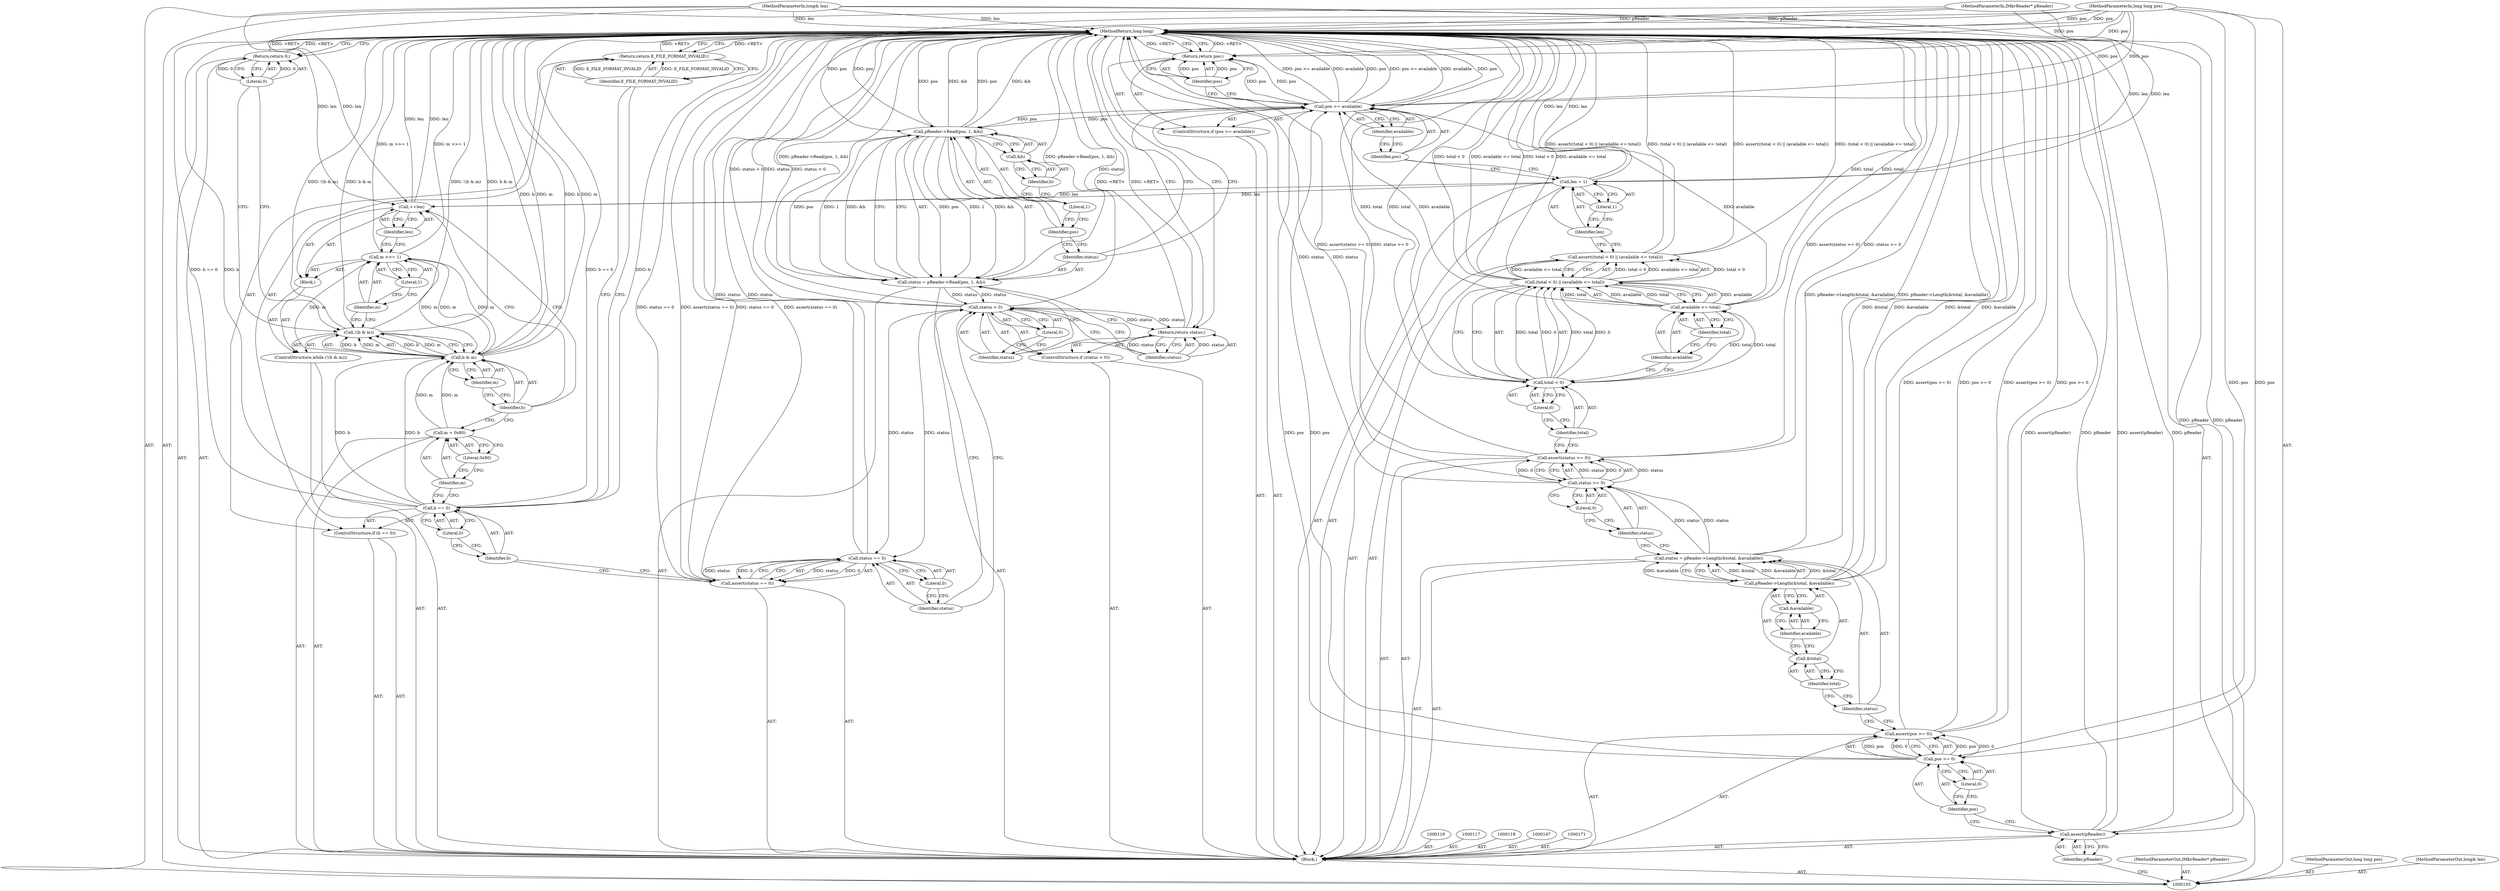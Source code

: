 digraph "1_Android_04839626ed859623901ebd3a5fd483982186b59d_139" {
"1000188" [label="(MethodReturn,long long)"];
"1000121" [label="(Call,pReader->Length(&total, &available))"];
"1000122" [label="(Call,&total)"];
"1000123" [label="(Identifier,total)"];
"1000124" [label="(Call,&available)"];
"1000125" [label="(Identifier,available)"];
"1000119" [label="(Call,status = pReader->Length(&total, &available))"];
"1000120" [label="(Identifier,status)"];
"1000127" [label="(Call,status >= 0)"];
"1000128" [label="(Identifier,status)"];
"1000129" [label="(Literal,0)"];
"1000126" [label="(Call,assert(status >= 0))"];
"1000131" [label="(Call,(total < 0) || (available <= total))"];
"1000132" [label="(Call,total < 0)"];
"1000133" [label="(Identifier,total)"];
"1000134" [label="(Literal,0)"];
"1000135" [label="(Call,available <= total)"];
"1000136" [label="(Identifier,available)"];
"1000130" [label="(Call,assert((total < 0) || (available <= total)))"];
"1000137" [label="(Identifier,total)"];
"1000140" [label="(Literal,1)"];
"1000138" [label="(Call,len = 1)"];
"1000139" [label="(Identifier,len)"];
"1000144" [label="(Identifier,available)"];
"1000141" [label="(ControlStructure,if (pos >= available))"];
"1000142" [label="(Call,pos >= available)"];
"1000143" [label="(Identifier,pos)"];
"1000146" [label="(Identifier,pos)"];
"1000145" [label="(Return,return pos;)"];
"1000106" [label="(MethodParameterIn,IMkvReader* pReader)"];
"1000264" [label="(MethodParameterOut,IMkvReader* pReader)"];
"1000150" [label="(Call,pReader->Read(pos, 1, &b))"];
"1000151" [label="(Identifier,pos)"];
"1000152" [label="(Literal,1)"];
"1000153" [label="(Call,&b)"];
"1000154" [label="(Identifier,b)"];
"1000148" [label="(Call,status = pReader->Read(pos, 1, &b))"];
"1000149" [label="(Identifier,status)"];
"1000158" [label="(Literal,0)"];
"1000155" [label="(ControlStructure,if (status < 0))"];
"1000156" [label="(Call,status < 0)"];
"1000157" [label="(Identifier,status)"];
"1000160" [label="(Identifier,status)"];
"1000159" [label="(Return,return status;)"];
"1000162" [label="(Call,status == 0)"];
"1000163" [label="(Identifier,status)"];
"1000164" [label="(Literal,0)"];
"1000161" [label="(Call,assert(status == 0))"];
"1000107" [label="(MethodParameterIn,long long pos)"];
"1000265" [label="(MethodParameterOut,long long pos)"];
"1000168" [label="(Literal,0)"];
"1000165" [label="(ControlStructure,if (b == 0))"];
"1000166" [label="(Call,b == 0)"];
"1000167" [label="(Identifier,b)"];
"1000170" [label="(Identifier,E_FILE_FORMAT_INVALID)"];
"1000169" [label="(Return,return E_FILE_FORMAT_INVALID;)"];
"1000172" [label="(Call,m = 0x80)"];
"1000173" [label="(Identifier,m)"];
"1000174" [label="(Literal,0x80)"];
"1000176" [label="(Call,!(b & m))"];
"1000177" [label="(Call,b & m)"];
"1000178" [label="(Identifier,b)"];
"1000179" [label="(Identifier,m)"];
"1000175" [label="(ControlStructure,while (!(b & m)))"];
"1000180" [label="(Block,)"];
"1000183" [label="(Literal,1)"];
"1000181" [label="(Call,m >>= 1)"];
"1000182" [label="(Identifier,m)"];
"1000185" [label="(Identifier,len)"];
"1000184" [label="(Call,++len)"];
"1000108" [label="(MethodParameterIn,long& len)"];
"1000266" [label="(MethodParameterOut,long& len)"];
"1000187" [label="(Literal,0)"];
"1000186" [label="(Return,return 0;)"];
"1000109" [label="(Block,)"];
"1000111" [label="(Identifier,pReader)"];
"1000110" [label="(Call,assert(pReader))"];
"1000113" [label="(Call,pos >= 0)"];
"1000114" [label="(Identifier,pos)"];
"1000115" [label="(Literal,0)"];
"1000112" [label="(Call,assert(pos >= 0))"];
"1000188" -> "1000105"  [label="AST: "];
"1000188" -> "1000145"  [label="CFG: "];
"1000188" -> "1000159"  [label="CFG: "];
"1000188" -> "1000169"  [label="CFG: "];
"1000188" -> "1000186"  [label="CFG: "];
"1000145" -> "1000188"  [label="DDG: <RET>"];
"1000177" -> "1000188"  [label="DDG: b"];
"1000177" -> "1000188"  [label="DDG: m"];
"1000108" -> "1000188"  [label="DDG: len"];
"1000184" -> "1000188"  [label="DDG: len"];
"1000156" -> "1000188"  [label="DDG: status"];
"1000156" -> "1000188"  [label="DDG: status < 0"];
"1000181" -> "1000188"  [label="DDG: m >>= 1"];
"1000119" -> "1000188"  [label="DDG: pReader->Length(&total, &available)"];
"1000130" -> "1000188"  [label="DDG: assert((total < 0) || (available <= total))"];
"1000130" -> "1000188"  [label="DDG: (total < 0) || (available <= total)"];
"1000126" -> "1000188"  [label="DDG: assert(status >= 0)"];
"1000126" -> "1000188"  [label="DDG: status >= 0"];
"1000142" -> "1000188"  [label="DDG: pos >= available"];
"1000142" -> "1000188"  [label="DDG: available"];
"1000142" -> "1000188"  [label="DDG: pos"];
"1000107" -> "1000188"  [label="DDG: pos"];
"1000150" -> "1000188"  [label="DDG: pos"];
"1000150" -> "1000188"  [label="DDG: &b"];
"1000131" -> "1000188"  [label="DDG: total < 0"];
"1000131" -> "1000188"  [label="DDG: available <= total"];
"1000138" -> "1000188"  [label="DDG: len"];
"1000166" -> "1000188"  [label="DDG: b == 0"];
"1000166" -> "1000188"  [label="DDG: b"];
"1000176" -> "1000188"  [label="DDG: !(b & m)"];
"1000176" -> "1000188"  [label="DDG: b & m"];
"1000132" -> "1000188"  [label="DDG: total"];
"1000112" -> "1000188"  [label="DDG: assert(pos >= 0)"];
"1000112" -> "1000188"  [label="DDG: pos >= 0"];
"1000110" -> "1000188"  [label="DDG: assert(pReader)"];
"1000110" -> "1000188"  [label="DDG: pReader"];
"1000121" -> "1000188"  [label="DDG: &total"];
"1000121" -> "1000188"  [label="DDG: &available"];
"1000148" -> "1000188"  [label="DDG: pReader->Read(pos, 1, &b)"];
"1000127" -> "1000188"  [label="DDG: status"];
"1000162" -> "1000188"  [label="DDG: status"];
"1000161" -> "1000188"  [label="DDG: status == 0"];
"1000161" -> "1000188"  [label="DDG: assert(status == 0)"];
"1000135" -> "1000188"  [label="DDG: total"];
"1000106" -> "1000188"  [label="DDG: pReader"];
"1000169" -> "1000188"  [label="DDG: <RET>"];
"1000186" -> "1000188"  [label="DDG: <RET>"];
"1000159" -> "1000188"  [label="DDG: <RET>"];
"1000121" -> "1000119"  [label="AST: "];
"1000121" -> "1000124"  [label="CFG: "];
"1000122" -> "1000121"  [label="AST: "];
"1000124" -> "1000121"  [label="AST: "];
"1000119" -> "1000121"  [label="CFG: "];
"1000121" -> "1000188"  [label="DDG: &total"];
"1000121" -> "1000188"  [label="DDG: &available"];
"1000121" -> "1000119"  [label="DDG: &total"];
"1000121" -> "1000119"  [label="DDG: &available"];
"1000122" -> "1000121"  [label="AST: "];
"1000122" -> "1000123"  [label="CFG: "];
"1000123" -> "1000122"  [label="AST: "];
"1000125" -> "1000122"  [label="CFG: "];
"1000123" -> "1000122"  [label="AST: "];
"1000123" -> "1000120"  [label="CFG: "];
"1000122" -> "1000123"  [label="CFG: "];
"1000124" -> "1000121"  [label="AST: "];
"1000124" -> "1000125"  [label="CFG: "];
"1000125" -> "1000124"  [label="AST: "];
"1000121" -> "1000124"  [label="CFG: "];
"1000125" -> "1000124"  [label="AST: "];
"1000125" -> "1000122"  [label="CFG: "];
"1000124" -> "1000125"  [label="CFG: "];
"1000119" -> "1000109"  [label="AST: "];
"1000119" -> "1000121"  [label="CFG: "];
"1000120" -> "1000119"  [label="AST: "];
"1000121" -> "1000119"  [label="AST: "];
"1000128" -> "1000119"  [label="CFG: "];
"1000119" -> "1000188"  [label="DDG: pReader->Length(&total, &available)"];
"1000121" -> "1000119"  [label="DDG: &total"];
"1000121" -> "1000119"  [label="DDG: &available"];
"1000119" -> "1000127"  [label="DDG: status"];
"1000120" -> "1000119"  [label="AST: "];
"1000120" -> "1000112"  [label="CFG: "];
"1000123" -> "1000120"  [label="CFG: "];
"1000127" -> "1000126"  [label="AST: "];
"1000127" -> "1000129"  [label="CFG: "];
"1000128" -> "1000127"  [label="AST: "];
"1000129" -> "1000127"  [label="AST: "];
"1000126" -> "1000127"  [label="CFG: "];
"1000127" -> "1000188"  [label="DDG: status"];
"1000127" -> "1000126"  [label="DDG: status"];
"1000127" -> "1000126"  [label="DDG: 0"];
"1000119" -> "1000127"  [label="DDG: status"];
"1000128" -> "1000127"  [label="AST: "];
"1000128" -> "1000119"  [label="CFG: "];
"1000129" -> "1000128"  [label="CFG: "];
"1000129" -> "1000127"  [label="AST: "];
"1000129" -> "1000128"  [label="CFG: "];
"1000127" -> "1000129"  [label="CFG: "];
"1000126" -> "1000109"  [label="AST: "];
"1000126" -> "1000127"  [label="CFG: "];
"1000127" -> "1000126"  [label="AST: "];
"1000133" -> "1000126"  [label="CFG: "];
"1000126" -> "1000188"  [label="DDG: assert(status >= 0)"];
"1000126" -> "1000188"  [label="DDG: status >= 0"];
"1000127" -> "1000126"  [label="DDG: status"];
"1000127" -> "1000126"  [label="DDG: 0"];
"1000131" -> "1000130"  [label="AST: "];
"1000131" -> "1000132"  [label="CFG: "];
"1000131" -> "1000135"  [label="CFG: "];
"1000132" -> "1000131"  [label="AST: "];
"1000135" -> "1000131"  [label="AST: "];
"1000130" -> "1000131"  [label="CFG: "];
"1000131" -> "1000188"  [label="DDG: total < 0"];
"1000131" -> "1000188"  [label="DDG: available <= total"];
"1000131" -> "1000130"  [label="DDG: total < 0"];
"1000131" -> "1000130"  [label="DDG: available <= total"];
"1000132" -> "1000131"  [label="DDG: total"];
"1000132" -> "1000131"  [label="DDG: 0"];
"1000135" -> "1000131"  [label="DDG: available"];
"1000135" -> "1000131"  [label="DDG: total"];
"1000132" -> "1000131"  [label="AST: "];
"1000132" -> "1000134"  [label="CFG: "];
"1000133" -> "1000132"  [label="AST: "];
"1000134" -> "1000132"  [label="AST: "];
"1000136" -> "1000132"  [label="CFG: "];
"1000131" -> "1000132"  [label="CFG: "];
"1000132" -> "1000188"  [label="DDG: total"];
"1000132" -> "1000131"  [label="DDG: total"];
"1000132" -> "1000131"  [label="DDG: 0"];
"1000132" -> "1000135"  [label="DDG: total"];
"1000133" -> "1000132"  [label="AST: "];
"1000133" -> "1000126"  [label="CFG: "];
"1000134" -> "1000133"  [label="CFG: "];
"1000134" -> "1000132"  [label="AST: "];
"1000134" -> "1000133"  [label="CFG: "];
"1000132" -> "1000134"  [label="CFG: "];
"1000135" -> "1000131"  [label="AST: "];
"1000135" -> "1000137"  [label="CFG: "];
"1000136" -> "1000135"  [label="AST: "];
"1000137" -> "1000135"  [label="AST: "];
"1000131" -> "1000135"  [label="CFG: "];
"1000135" -> "1000188"  [label="DDG: total"];
"1000135" -> "1000131"  [label="DDG: available"];
"1000135" -> "1000131"  [label="DDG: total"];
"1000132" -> "1000135"  [label="DDG: total"];
"1000135" -> "1000142"  [label="DDG: available"];
"1000136" -> "1000135"  [label="AST: "];
"1000136" -> "1000132"  [label="CFG: "];
"1000137" -> "1000136"  [label="CFG: "];
"1000130" -> "1000109"  [label="AST: "];
"1000130" -> "1000131"  [label="CFG: "];
"1000131" -> "1000130"  [label="AST: "];
"1000139" -> "1000130"  [label="CFG: "];
"1000130" -> "1000188"  [label="DDG: assert((total < 0) || (available <= total))"];
"1000130" -> "1000188"  [label="DDG: (total < 0) || (available <= total)"];
"1000131" -> "1000130"  [label="DDG: total < 0"];
"1000131" -> "1000130"  [label="DDG: available <= total"];
"1000137" -> "1000135"  [label="AST: "];
"1000137" -> "1000136"  [label="CFG: "];
"1000135" -> "1000137"  [label="CFG: "];
"1000140" -> "1000138"  [label="AST: "];
"1000140" -> "1000139"  [label="CFG: "];
"1000138" -> "1000140"  [label="CFG: "];
"1000138" -> "1000109"  [label="AST: "];
"1000138" -> "1000140"  [label="CFG: "];
"1000139" -> "1000138"  [label="AST: "];
"1000140" -> "1000138"  [label="AST: "];
"1000143" -> "1000138"  [label="CFG: "];
"1000138" -> "1000188"  [label="DDG: len"];
"1000108" -> "1000138"  [label="DDG: len"];
"1000138" -> "1000184"  [label="DDG: len"];
"1000139" -> "1000138"  [label="AST: "];
"1000139" -> "1000130"  [label="CFG: "];
"1000140" -> "1000139"  [label="CFG: "];
"1000144" -> "1000142"  [label="AST: "];
"1000144" -> "1000143"  [label="CFG: "];
"1000142" -> "1000144"  [label="CFG: "];
"1000141" -> "1000109"  [label="AST: "];
"1000142" -> "1000141"  [label="AST: "];
"1000145" -> "1000141"  [label="AST: "];
"1000142" -> "1000141"  [label="AST: "];
"1000142" -> "1000144"  [label="CFG: "];
"1000143" -> "1000142"  [label="AST: "];
"1000144" -> "1000142"  [label="AST: "];
"1000146" -> "1000142"  [label="CFG: "];
"1000149" -> "1000142"  [label="CFG: "];
"1000142" -> "1000188"  [label="DDG: pos >= available"];
"1000142" -> "1000188"  [label="DDG: available"];
"1000142" -> "1000188"  [label="DDG: pos"];
"1000113" -> "1000142"  [label="DDG: pos"];
"1000107" -> "1000142"  [label="DDG: pos"];
"1000135" -> "1000142"  [label="DDG: available"];
"1000142" -> "1000145"  [label="DDG: pos"];
"1000142" -> "1000150"  [label="DDG: pos"];
"1000143" -> "1000142"  [label="AST: "];
"1000143" -> "1000138"  [label="CFG: "];
"1000144" -> "1000143"  [label="CFG: "];
"1000146" -> "1000145"  [label="AST: "];
"1000146" -> "1000142"  [label="CFG: "];
"1000145" -> "1000146"  [label="CFG: "];
"1000146" -> "1000145"  [label="DDG: pos"];
"1000145" -> "1000141"  [label="AST: "];
"1000145" -> "1000146"  [label="CFG: "];
"1000146" -> "1000145"  [label="AST: "];
"1000188" -> "1000145"  [label="CFG: "];
"1000145" -> "1000188"  [label="DDG: <RET>"];
"1000146" -> "1000145"  [label="DDG: pos"];
"1000142" -> "1000145"  [label="DDG: pos"];
"1000107" -> "1000145"  [label="DDG: pos"];
"1000106" -> "1000105"  [label="AST: "];
"1000106" -> "1000188"  [label="DDG: pReader"];
"1000106" -> "1000110"  [label="DDG: pReader"];
"1000264" -> "1000105"  [label="AST: "];
"1000150" -> "1000148"  [label="AST: "];
"1000150" -> "1000153"  [label="CFG: "];
"1000151" -> "1000150"  [label="AST: "];
"1000152" -> "1000150"  [label="AST: "];
"1000153" -> "1000150"  [label="AST: "];
"1000148" -> "1000150"  [label="CFG: "];
"1000150" -> "1000188"  [label="DDG: pos"];
"1000150" -> "1000188"  [label="DDG: &b"];
"1000150" -> "1000148"  [label="DDG: pos"];
"1000150" -> "1000148"  [label="DDG: 1"];
"1000150" -> "1000148"  [label="DDG: &b"];
"1000142" -> "1000150"  [label="DDG: pos"];
"1000107" -> "1000150"  [label="DDG: pos"];
"1000151" -> "1000150"  [label="AST: "];
"1000151" -> "1000149"  [label="CFG: "];
"1000152" -> "1000151"  [label="CFG: "];
"1000152" -> "1000150"  [label="AST: "];
"1000152" -> "1000151"  [label="CFG: "];
"1000154" -> "1000152"  [label="CFG: "];
"1000153" -> "1000150"  [label="AST: "];
"1000153" -> "1000154"  [label="CFG: "];
"1000154" -> "1000153"  [label="AST: "];
"1000150" -> "1000153"  [label="CFG: "];
"1000154" -> "1000153"  [label="AST: "];
"1000154" -> "1000152"  [label="CFG: "];
"1000153" -> "1000154"  [label="CFG: "];
"1000148" -> "1000109"  [label="AST: "];
"1000148" -> "1000150"  [label="CFG: "];
"1000149" -> "1000148"  [label="AST: "];
"1000150" -> "1000148"  [label="AST: "];
"1000157" -> "1000148"  [label="CFG: "];
"1000148" -> "1000188"  [label="DDG: pReader->Read(pos, 1, &b)"];
"1000150" -> "1000148"  [label="DDG: pos"];
"1000150" -> "1000148"  [label="DDG: 1"];
"1000150" -> "1000148"  [label="DDG: &b"];
"1000148" -> "1000156"  [label="DDG: status"];
"1000149" -> "1000148"  [label="AST: "];
"1000149" -> "1000142"  [label="CFG: "];
"1000151" -> "1000149"  [label="CFG: "];
"1000158" -> "1000156"  [label="AST: "];
"1000158" -> "1000157"  [label="CFG: "];
"1000156" -> "1000158"  [label="CFG: "];
"1000155" -> "1000109"  [label="AST: "];
"1000156" -> "1000155"  [label="AST: "];
"1000159" -> "1000155"  [label="AST: "];
"1000156" -> "1000155"  [label="AST: "];
"1000156" -> "1000158"  [label="CFG: "];
"1000157" -> "1000156"  [label="AST: "];
"1000158" -> "1000156"  [label="AST: "];
"1000160" -> "1000156"  [label="CFG: "];
"1000163" -> "1000156"  [label="CFG: "];
"1000156" -> "1000188"  [label="DDG: status"];
"1000156" -> "1000188"  [label="DDG: status < 0"];
"1000148" -> "1000156"  [label="DDG: status"];
"1000156" -> "1000159"  [label="DDG: status"];
"1000156" -> "1000162"  [label="DDG: status"];
"1000157" -> "1000156"  [label="AST: "];
"1000157" -> "1000148"  [label="CFG: "];
"1000158" -> "1000157"  [label="CFG: "];
"1000160" -> "1000159"  [label="AST: "];
"1000160" -> "1000156"  [label="CFG: "];
"1000159" -> "1000160"  [label="CFG: "];
"1000160" -> "1000159"  [label="DDG: status"];
"1000159" -> "1000155"  [label="AST: "];
"1000159" -> "1000160"  [label="CFG: "];
"1000160" -> "1000159"  [label="AST: "];
"1000188" -> "1000159"  [label="CFG: "];
"1000159" -> "1000188"  [label="DDG: <RET>"];
"1000160" -> "1000159"  [label="DDG: status"];
"1000156" -> "1000159"  [label="DDG: status"];
"1000162" -> "1000161"  [label="AST: "];
"1000162" -> "1000164"  [label="CFG: "];
"1000163" -> "1000162"  [label="AST: "];
"1000164" -> "1000162"  [label="AST: "];
"1000161" -> "1000162"  [label="CFG: "];
"1000162" -> "1000188"  [label="DDG: status"];
"1000162" -> "1000161"  [label="DDG: status"];
"1000162" -> "1000161"  [label="DDG: 0"];
"1000156" -> "1000162"  [label="DDG: status"];
"1000163" -> "1000162"  [label="AST: "];
"1000163" -> "1000156"  [label="CFG: "];
"1000164" -> "1000163"  [label="CFG: "];
"1000164" -> "1000162"  [label="AST: "];
"1000164" -> "1000163"  [label="CFG: "];
"1000162" -> "1000164"  [label="CFG: "];
"1000161" -> "1000109"  [label="AST: "];
"1000161" -> "1000162"  [label="CFG: "];
"1000162" -> "1000161"  [label="AST: "];
"1000167" -> "1000161"  [label="CFG: "];
"1000161" -> "1000188"  [label="DDG: status == 0"];
"1000161" -> "1000188"  [label="DDG: assert(status == 0)"];
"1000162" -> "1000161"  [label="DDG: status"];
"1000162" -> "1000161"  [label="DDG: 0"];
"1000107" -> "1000105"  [label="AST: "];
"1000107" -> "1000188"  [label="DDG: pos"];
"1000107" -> "1000113"  [label="DDG: pos"];
"1000107" -> "1000142"  [label="DDG: pos"];
"1000107" -> "1000145"  [label="DDG: pos"];
"1000107" -> "1000150"  [label="DDG: pos"];
"1000265" -> "1000105"  [label="AST: "];
"1000168" -> "1000166"  [label="AST: "];
"1000168" -> "1000167"  [label="CFG: "];
"1000166" -> "1000168"  [label="CFG: "];
"1000165" -> "1000109"  [label="AST: "];
"1000166" -> "1000165"  [label="AST: "];
"1000169" -> "1000165"  [label="AST: "];
"1000166" -> "1000165"  [label="AST: "];
"1000166" -> "1000168"  [label="CFG: "];
"1000167" -> "1000166"  [label="AST: "];
"1000168" -> "1000166"  [label="AST: "];
"1000170" -> "1000166"  [label="CFG: "];
"1000173" -> "1000166"  [label="CFG: "];
"1000166" -> "1000188"  [label="DDG: b == 0"];
"1000166" -> "1000188"  [label="DDG: b"];
"1000166" -> "1000177"  [label="DDG: b"];
"1000167" -> "1000166"  [label="AST: "];
"1000167" -> "1000161"  [label="CFG: "];
"1000168" -> "1000167"  [label="CFG: "];
"1000170" -> "1000169"  [label="AST: "];
"1000170" -> "1000166"  [label="CFG: "];
"1000169" -> "1000170"  [label="CFG: "];
"1000170" -> "1000169"  [label="DDG: E_FILE_FORMAT_INVALID"];
"1000169" -> "1000165"  [label="AST: "];
"1000169" -> "1000170"  [label="CFG: "];
"1000170" -> "1000169"  [label="AST: "];
"1000188" -> "1000169"  [label="CFG: "];
"1000169" -> "1000188"  [label="DDG: <RET>"];
"1000170" -> "1000169"  [label="DDG: E_FILE_FORMAT_INVALID"];
"1000172" -> "1000109"  [label="AST: "];
"1000172" -> "1000174"  [label="CFG: "];
"1000173" -> "1000172"  [label="AST: "];
"1000174" -> "1000172"  [label="AST: "];
"1000178" -> "1000172"  [label="CFG: "];
"1000172" -> "1000177"  [label="DDG: m"];
"1000173" -> "1000172"  [label="AST: "];
"1000173" -> "1000166"  [label="CFG: "];
"1000174" -> "1000173"  [label="CFG: "];
"1000174" -> "1000172"  [label="AST: "];
"1000174" -> "1000173"  [label="CFG: "];
"1000172" -> "1000174"  [label="CFG: "];
"1000176" -> "1000175"  [label="AST: "];
"1000176" -> "1000177"  [label="CFG: "];
"1000177" -> "1000176"  [label="AST: "];
"1000182" -> "1000176"  [label="CFG: "];
"1000187" -> "1000176"  [label="CFG: "];
"1000176" -> "1000188"  [label="DDG: !(b & m)"];
"1000176" -> "1000188"  [label="DDG: b & m"];
"1000177" -> "1000176"  [label="DDG: b"];
"1000177" -> "1000176"  [label="DDG: m"];
"1000177" -> "1000176"  [label="AST: "];
"1000177" -> "1000179"  [label="CFG: "];
"1000178" -> "1000177"  [label="AST: "];
"1000179" -> "1000177"  [label="AST: "];
"1000176" -> "1000177"  [label="CFG: "];
"1000177" -> "1000188"  [label="DDG: b"];
"1000177" -> "1000188"  [label="DDG: m"];
"1000177" -> "1000176"  [label="DDG: b"];
"1000177" -> "1000176"  [label="DDG: m"];
"1000166" -> "1000177"  [label="DDG: b"];
"1000181" -> "1000177"  [label="DDG: m"];
"1000172" -> "1000177"  [label="DDG: m"];
"1000177" -> "1000181"  [label="DDG: m"];
"1000178" -> "1000177"  [label="AST: "];
"1000178" -> "1000184"  [label="CFG: "];
"1000178" -> "1000172"  [label="CFG: "];
"1000179" -> "1000178"  [label="CFG: "];
"1000179" -> "1000177"  [label="AST: "];
"1000179" -> "1000178"  [label="CFG: "];
"1000177" -> "1000179"  [label="CFG: "];
"1000175" -> "1000109"  [label="AST: "];
"1000176" -> "1000175"  [label="AST: "];
"1000180" -> "1000175"  [label="AST: "];
"1000180" -> "1000175"  [label="AST: "];
"1000181" -> "1000180"  [label="AST: "];
"1000184" -> "1000180"  [label="AST: "];
"1000183" -> "1000181"  [label="AST: "];
"1000183" -> "1000182"  [label="CFG: "];
"1000181" -> "1000183"  [label="CFG: "];
"1000181" -> "1000180"  [label="AST: "];
"1000181" -> "1000183"  [label="CFG: "];
"1000182" -> "1000181"  [label="AST: "];
"1000183" -> "1000181"  [label="AST: "];
"1000185" -> "1000181"  [label="CFG: "];
"1000181" -> "1000188"  [label="DDG: m >>= 1"];
"1000181" -> "1000177"  [label="DDG: m"];
"1000177" -> "1000181"  [label="DDG: m"];
"1000182" -> "1000181"  [label="AST: "];
"1000182" -> "1000176"  [label="CFG: "];
"1000183" -> "1000182"  [label="CFG: "];
"1000185" -> "1000184"  [label="AST: "];
"1000185" -> "1000181"  [label="CFG: "];
"1000184" -> "1000185"  [label="CFG: "];
"1000184" -> "1000180"  [label="AST: "];
"1000184" -> "1000185"  [label="CFG: "];
"1000185" -> "1000184"  [label="AST: "];
"1000178" -> "1000184"  [label="CFG: "];
"1000184" -> "1000188"  [label="DDG: len"];
"1000138" -> "1000184"  [label="DDG: len"];
"1000108" -> "1000184"  [label="DDG: len"];
"1000108" -> "1000105"  [label="AST: "];
"1000108" -> "1000188"  [label="DDG: len"];
"1000108" -> "1000138"  [label="DDG: len"];
"1000108" -> "1000184"  [label="DDG: len"];
"1000266" -> "1000105"  [label="AST: "];
"1000187" -> "1000186"  [label="AST: "];
"1000187" -> "1000176"  [label="CFG: "];
"1000186" -> "1000187"  [label="CFG: "];
"1000187" -> "1000186"  [label="DDG: 0"];
"1000186" -> "1000109"  [label="AST: "];
"1000186" -> "1000187"  [label="CFG: "];
"1000187" -> "1000186"  [label="AST: "];
"1000188" -> "1000186"  [label="CFG: "];
"1000186" -> "1000188"  [label="DDG: <RET>"];
"1000187" -> "1000186"  [label="DDG: 0"];
"1000109" -> "1000105"  [label="AST: "];
"1000110" -> "1000109"  [label="AST: "];
"1000112" -> "1000109"  [label="AST: "];
"1000116" -> "1000109"  [label="AST: "];
"1000117" -> "1000109"  [label="AST: "];
"1000118" -> "1000109"  [label="AST: "];
"1000119" -> "1000109"  [label="AST: "];
"1000126" -> "1000109"  [label="AST: "];
"1000130" -> "1000109"  [label="AST: "];
"1000138" -> "1000109"  [label="AST: "];
"1000141" -> "1000109"  [label="AST: "];
"1000147" -> "1000109"  [label="AST: "];
"1000148" -> "1000109"  [label="AST: "];
"1000155" -> "1000109"  [label="AST: "];
"1000161" -> "1000109"  [label="AST: "];
"1000165" -> "1000109"  [label="AST: "];
"1000171" -> "1000109"  [label="AST: "];
"1000172" -> "1000109"  [label="AST: "];
"1000175" -> "1000109"  [label="AST: "];
"1000186" -> "1000109"  [label="AST: "];
"1000111" -> "1000110"  [label="AST: "];
"1000111" -> "1000105"  [label="CFG: "];
"1000110" -> "1000111"  [label="CFG: "];
"1000110" -> "1000109"  [label="AST: "];
"1000110" -> "1000111"  [label="CFG: "];
"1000111" -> "1000110"  [label="AST: "];
"1000114" -> "1000110"  [label="CFG: "];
"1000110" -> "1000188"  [label="DDG: assert(pReader)"];
"1000110" -> "1000188"  [label="DDG: pReader"];
"1000106" -> "1000110"  [label="DDG: pReader"];
"1000113" -> "1000112"  [label="AST: "];
"1000113" -> "1000115"  [label="CFG: "];
"1000114" -> "1000113"  [label="AST: "];
"1000115" -> "1000113"  [label="AST: "];
"1000112" -> "1000113"  [label="CFG: "];
"1000113" -> "1000112"  [label="DDG: pos"];
"1000113" -> "1000112"  [label="DDG: 0"];
"1000107" -> "1000113"  [label="DDG: pos"];
"1000113" -> "1000142"  [label="DDG: pos"];
"1000114" -> "1000113"  [label="AST: "];
"1000114" -> "1000110"  [label="CFG: "];
"1000115" -> "1000114"  [label="CFG: "];
"1000115" -> "1000113"  [label="AST: "];
"1000115" -> "1000114"  [label="CFG: "];
"1000113" -> "1000115"  [label="CFG: "];
"1000112" -> "1000109"  [label="AST: "];
"1000112" -> "1000113"  [label="CFG: "];
"1000113" -> "1000112"  [label="AST: "];
"1000120" -> "1000112"  [label="CFG: "];
"1000112" -> "1000188"  [label="DDG: assert(pos >= 0)"];
"1000112" -> "1000188"  [label="DDG: pos >= 0"];
"1000113" -> "1000112"  [label="DDG: pos"];
"1000113" -> "1000112"  [label="DDG: 0"];
}
